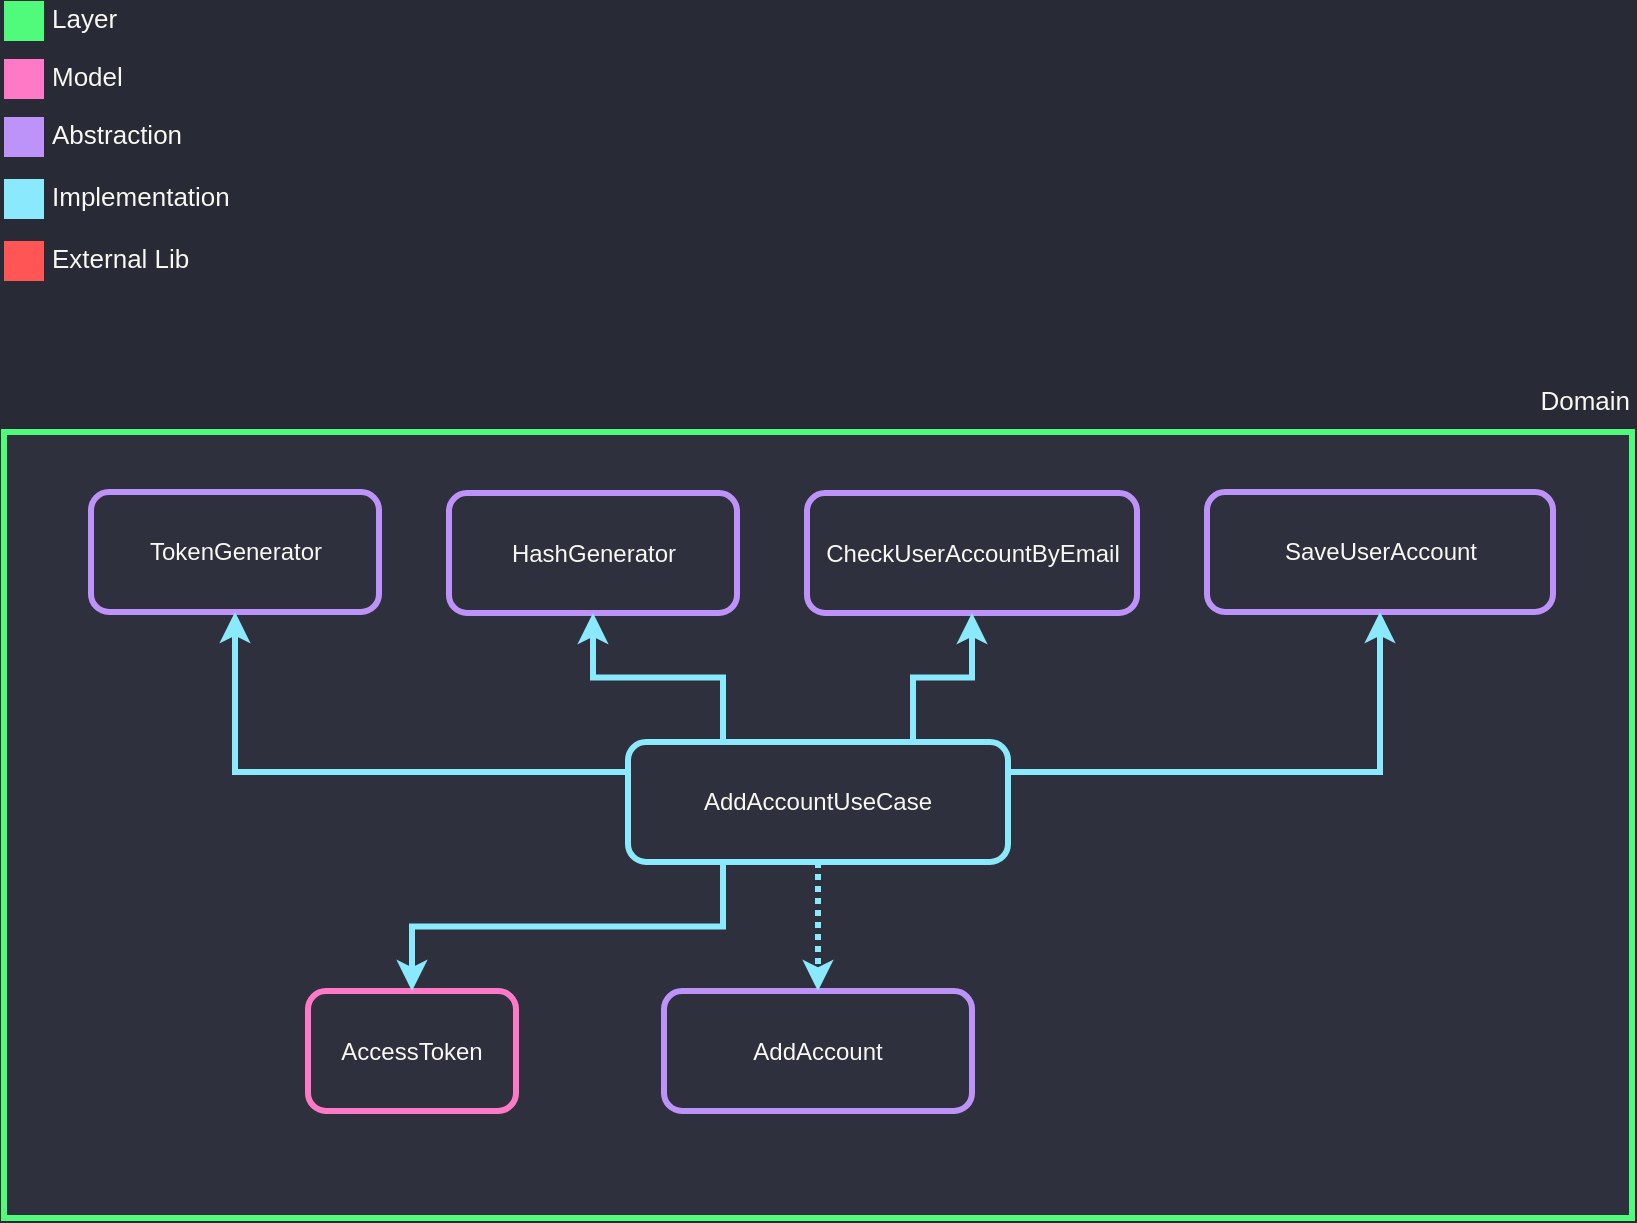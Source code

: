 <mxfile version="12.2.4" pages="1"><diagram id="oO6UN9TOWimA6WXdo8Vw" name="Page-1"><mxGraphModel dx="1421" dy="746" grid="0" gridSize="10" guides="1" tooltips="1" connect="1" arrows="1" fold="1" page="0" pageScale="1" pageWidth="850" pageHeight="1100" background="#282A36" math="0" shadow="0"><root><mxCell id="0"/><mxCell id="1" parent="0"/><mxCell id="2" value="" style="rounded=0;whiteSpace=wrap;html=1;strokeColor=#50FA7B;strokeWidth=3;fillColor=#2E303D;fontColor=#F8F8F2;" parent="1" vertex="1"><mxGeometry x="-300" y="460" width="814" height="393" as="geometry"/></mxCell><mxCell id="3" value="AddAccountUseCase" style="rounded=1;whiteSpace=wrap;html=1;strokeColor=#8BE9FD;fillColor=#2E303D;strokeWidth=3;fontColor=#F8F8F2;" parent="1" vertex="1"><mxGeometry x="12" y="615" width="190" height="60" as="geometry"/></mxCell><mxCell id="4" value="" style="rounded=0;whiteSpace=wrap;html=1;strokeColor=none;strokeWidth=3;fillColor=#FF79C6;fontSize=13;fontColor=#F8F8F2;align=right;" parent="1" vertex="1"><mxGeometry x="-300" y="273.5" width="20" height="20" as="geometry"/></mxCell><mxCell id="5" value="Model" style="text;html=1;resizable=0;points=[];autosize=1;align=left;verticalAlign=middle;spacingTop=-4;fontSize=13;fontColor=#F8F8F2;" parent="1" vertex="1"><mxGeometry x="-278" y="275.5" width="45" height="16" as="geometry"/></mxCell><mxCell id="6" value="" style="rounded=0;whiteSpace=wrap;html=1;strokeColor=none;strokeWidth=3;fillColor=#BD93F9;fontSize=13;fontColor=#F8F8F2;align=right;" parent="1" vertex="1"><mxGeometry x="-300" y="302.5" width="20" height="20" as="geometry"/></mxCell><mxCell id="7" value="Abstraction" style="text;html=1;resizable=0;points=[];autosize=1;align=left;verticalAlign=middle;spacingTop=-4;fontSize=13;fontColor=#F8F8F2;" parent="1" vertex="1"><mxGeometry x="-278" y="304.5" width="75" height="16" as="geometry"/></mxCell><mxCell id="8" value="" style="rounded=0;whiteSpace=wrap;html=1;strokeColor=none;strokeWidth=3;fillColor=#8BE9FD;fontSize=13;fontColor=#F8F8F2;align=right;" parent="1" vertex="1"><mxGeometry x="-300" y="333.5" width="20" height="20" as="geometry"/></mxCell><mxCell id="9" value="Implementation" style="text;html=1;resizable=0;points=[];autosize=1;align=left;verticalAlign=middle;spacingTop=-4;fontSize=13;fontColor=#F8F8F2;" parent="1" vertex="1"><mxGeometry x="-278" y="335.5" width="99" height="16" as="geometry"/></mxCell><mxCell id="10" value="" style="rounded=0;whiteSpace=wrap;html=1;strokeColor=none;strokeWidth=3;fillColor=#50FA7B;fontSize=13;fontColor=#F8F8F2;align=right;" parent="1" vertex="1"><mxGeometry x="-300" y="244.5" width="20" height="20" as="geometry"/></mxCell><mxCell id="11" value="Layer" style="text;html=1;resizable=0;points=[];autosize=1;align=left;verticalAlign=middle;spacingTop=-4;fontSize=13;fontColor=#F8F8F2;" parent="1" vertex="1"><mxGeometry x="-278" y="246.5" width="43" height="16" as="geometry"/></mxCell><mxCell id="12" value="" style="rounded=0;whiteSpace=wrap;html=1;strokeColor=none;strokeWidth=3;fillColor=#FF5555;fontSize=13;fontColor=#F8F8F2;align=right;" parent="1" vertex="1"><mxGeometry x="-300" y="364.5" width="20" height="20" as="geometry"/></mxCell><mxCell id="13" value="External Lib" style="text;html=1;resizable=0;points=[];autosize=1;align=left;verticalAlign=middle;spacingTop=-4;fontSize=13;fontColor=#F8F8F2;" parent="1" vertex="1"><mxGeometry x="-278" y="366.5" width="79" height="16" as="geometry"/></mxCell><mxCell id="15" value="Domain" style="text;html=1;resizable=0;points=[];autosize=1;align=right;verticalAlign=bottom;spacingTop=-4;fontColor=#F8F8F2;fontSize=13;" parent="1" vertex="1"><mxGeometry x="460" y="439" width="54" height="16" as="geometry"/></mxCell><mxCell id="16" value="AddAccount" style="rounded=1;whiteSpace=wrap;html=1;strokeColor=#BD93F9;fillColor=#2E303D;strokeWidth=3;fontColor=#F8F8F2;" parent="1" vertex="1"><mxGeometry x="30" y="739.5" width="154" height="60" as="geometry"/></mxCell><mxCell id="17" value="TokenGenerator" style="rounded=1;whiteSpace=wrap;html=1;strokeColor=#BD93F9;fillColor=#2E303D;strokeWidth=3;fontColor=#F8F8F2;" parent="1" vertex="1"><mxGeometry x="-256.5" y="490" width="144" height="60" as="geometry"/></mxCell><mxCell id="18" value="CheckUserAccountByEmail" style="rounded=1;whiteSpace=wrap;html=1;strokeColor=#BD93F9;fillColor=#2E303D;strokeWidth=3;fontColor=#F8F8F2;" parent="1" vertex="1"><mxGeometry x="101.5" y="490.5" width="165" height="60" as="geometry"/></mxCell><mxCell id="22" value="SaveUserAccount" style="rounded=1;whiteSpace=wrap;html=1;strokeColor=#BD93F9;fillColor=#2E303D;strokeWidth=3;fontColor=#F8F8F2;" parent="1" vertex="1"><mxGeometry x="301.5" y="490" width="173" height="60" as="geometry"/></mxCell><mxCell id="24" style="edgeStyle=orthogonalEdgeStyle;rounded=0;orthogonalLoop=1;jettySize=auto;html=1;exitX=0;exitY=0.25;exitDx=0;exitDy=0;strokeColor=#8BE9FD;strokeWidth=3;" parent="1" source="3" target="17" edge="1"><mxGeometry relative="1" as="geometry"><mxPoint x="-67.5" y="599" as="sourcePoint"/><mxPoint x="-156.5" y="550" as="targetPoint"/></mxGeometry></mxCell><mxCell id="25" style="edgeStyle=orthogonalEdgeStyle;rounded=0;orthogonalLoop=1;jettySize=auto;html=1;exitX=0.75;exitY=0;exitDx=0;exitDy=0;strokeColor=#8BE9FD;strokeWidth=3;" parent="1" source="3" target="18" edge="1"><mxGeometry relative="1" as="geometry"><mxPoint x="70" y="625" as="sourcePoint"/><mxPoint x="-146" y="560" as="targetPoint"/></mxGeometry></mxCell><mxCell id="26" style="edgeStyle=orthogonalEdgeStyle;rounded=0;orthogonalLoop=1;jettySize=auto;html=1;exitX=1;exitY=0.25;exitDx=0;exitDy=0;strokeColor=#8BE9FD;strokeWidth=3;entryX=0.5;entryY=1;entryDx=0;entryDy=0;" parent="1" source="3" target="22" edge="1"><mxGeometry relative="1" as="geometry"><mxPoint x="117" y="625" as="sourcePoint"/><mxPoint x="117" y="560.5" as="targetPoint"/><Array as="points"><mxPoint x="388" y="630"/></Array></mxGeometry></mxCell><mxCell id="28" style="edgeStyle=orthogonalEdgeStyle;rounded=0;orthogonalLoop=1;jettySize=auto;html=1;exitX=0.5;exitY=1;exitDx=0;exitDy=0;entryX=0.5;entryY=0;entryDx=0;entryDy=0;strokeWidth=3;strokeColor=#8BE9FD;dashed=1;dashPattern=1 1;" parent="1" source="3" target="16" edge="1"><mxGeometry relative="1" as="geometry"><mxPoint x="18" y="562" as="sourcePoint"/><mxPoint x="18" y="645" as="targetPoint"/></mxGeometry></mxCell><mxCell id="29" value="AccessToken" style="rounded=1;whiteSpace=wrap;html=1;strokeColor=#FF79C6;fillColor=#2E303D;strokeWidth=3;fontColor=#F8F8F2;" parent="1" vertex="1"><mxGeometry x="-148" y="739.5" width="104" height="60" as="geometry"/></mxCell><mxCell id="30" style="edgeStyle=orthogonalEdgeStyle;rounded=0;orthogonalLoop=1;jettySize=auto;html=1;exitX=0.25;exitY=1;exitDx=0;exitDy=0;entryX=0.5;entryY=0;entryDx=0;entryDy=0;strokeColor=#8BE9FD;strokeWidth=3;" parent="1" source="3" target="29" edge="1"><mxGeometry relative="1" as="geometry"><mxPoint x="27" y="656.5" as="sourcePoint"/><mxPoint x="-96" y="739.5" as="targetPoint"/></mxGeometry></mxCell><mxCell id="31" value="HashGenerator" style="rounded=1;whiteSpace=wrap;html=1;strokeColor=#BD93F9;fillColor=#2E303D;strokeWidth=3;fontColor=#F8F8F2;" parent="1" vertex="1"><mxGeometry x="-77.5" y="490.5" width="144" height="60" as="geometry"/></mxCell><mxCell id="33" style="edgeStyle=orthogonalEdgeStyle;rounded=0;orthogonalLoop=1;jettySize=auto;html=1;exitX=0.25;exitY=0;exitDx=0;exitDy=0;strokeColor=#8BE9FD;strokeWidth=3;" parent="1" source="3" target="31" edge="1"><mxGeometry relative="1" as="geometry"><mxPoint x="66.5" y="615" as="sourcePoint"/><mxPoint x="95.5" y="550.5" as="targetPoint"/></mxGeometry></mxCell></root></mxGraphModel></diagram></mxfile>
